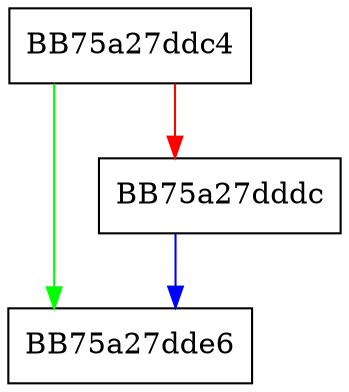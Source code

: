digraph sqlite3ValueNew {
  node [shape="box"];
  graph [splines=ortho];
  BB75a27ddc4 -> BB75a27dde6 [color="green"];
  BB75a27ddc4 -> BB75a27dddc [color="red"];
  BB75a27dddc -> BB75a27dde6 [color="blue"];
}